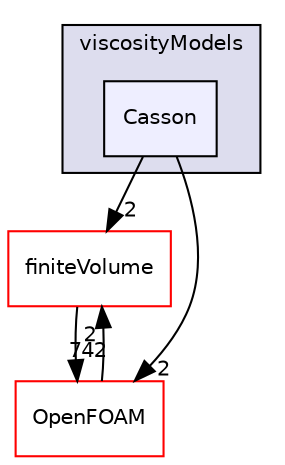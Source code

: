 digraph "src/transportModels/incompressible/viscosityModels/Casson" {
  bgcolor=transparent;
  compound=true
  node [ fontsize="10", fontname="Helvetica"];
  edge [ labelfontsize="10", labelfontname="Helvetica"];
  subgraph clusterdir_96098a512bec5be00e402918bdacabdd {
    graph [ bgcolor="#ddddee", pencolor="black", label="viscosityModels" fontname="Helvetica", fontsize="10", URL="dir_96098a512bec5be00e402918bdacabdd.html"]
  dir_72f15fea005f34e283b648ae3768c17c [shape=box, label="Casson", style="filled", fillcolor="#eeeeff", pencolor="black", URL="dir_72f15fea005f34e283b648ae3768c17c.html"];
  }
  dir_9bd15774b555cf7259a6fa18f99fe99b [shape=box label="finiteVolume" color="red" URL="dir_9bd15774b555cf7259a6fa18f99fe99b.html"];
  dir_c5473ff19b20e6ec4dfe5c310b3778a8 [shape=box label="OpenFOAM" color="red" URL="dir_c5473ff19b20e6ec4dfe5c310b3778a8.html"];
  dir_9bd15774b555cf7259a6fa18f99fe99b->dir_c5473ff19b20e6ec4dfe5c310b3778a8 [headlabel="742", labeldistance=1.5 headhref="dir_000867_001929.html"];
  dir_c5473ff19b20e6ec4dfe5c310b3778a8->dir_9bd15774b555cf7259a6fa18f99fe99b [headlabel="2", labeldistance=1.5 headhref="dir_001929_000867.html"];
  dir_72f15fea005f34e283b648ae3768c17c->dir_9bd15774b555cf7259a6fa18f99fe99b [headlabel="2", labeldistance=1.5 headhref="dir_003003_000867.html"];
  dir_72f15fea005f34e283b648ae3768c17c->dir_c5473ff19b20e6ec4dfe5c310b3778a8 [headlabel="2", labeldistance=1.5 headhref="dir_003003_001929.html"];
}
